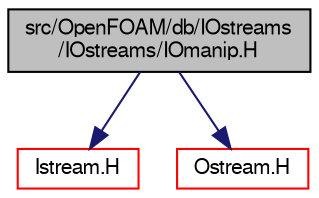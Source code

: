 digraph "src/OpenFOAM/db/IOstreams/IOstreams/IOmanip.H"
{
  bgcolor="transparent";
  edge [fontname="FreeSans",fontsize="10",labelfontname="FreeSans",labelfontsize="10"];
  node [fontname="FreeSans",fontsize="10",shape=record];
  Node0 [label="src/OpenFOAM/db/IOstreams\l/IOstreams/IOmanip.H",height=0.2,width=0.4,color="black", fillcolor="grey75", style="filled", fontcolor="black"];
  Node0 -> Node1 [color="midnightblue",fontsize="10",style="solid",fontname="FreeSans"];
  Node1 [label="Istream.H",height=0.2,width=0.4,color="red",URL="$a09092.html"];
  Node0 -> Node37 [color="midnightblue",fontsize="10",style="solid",fontname="FreeSans"];
  Node37 [label="Ostream.H",height=0.2,width=0.4,color="red",URL="$a09098.html"];
}
